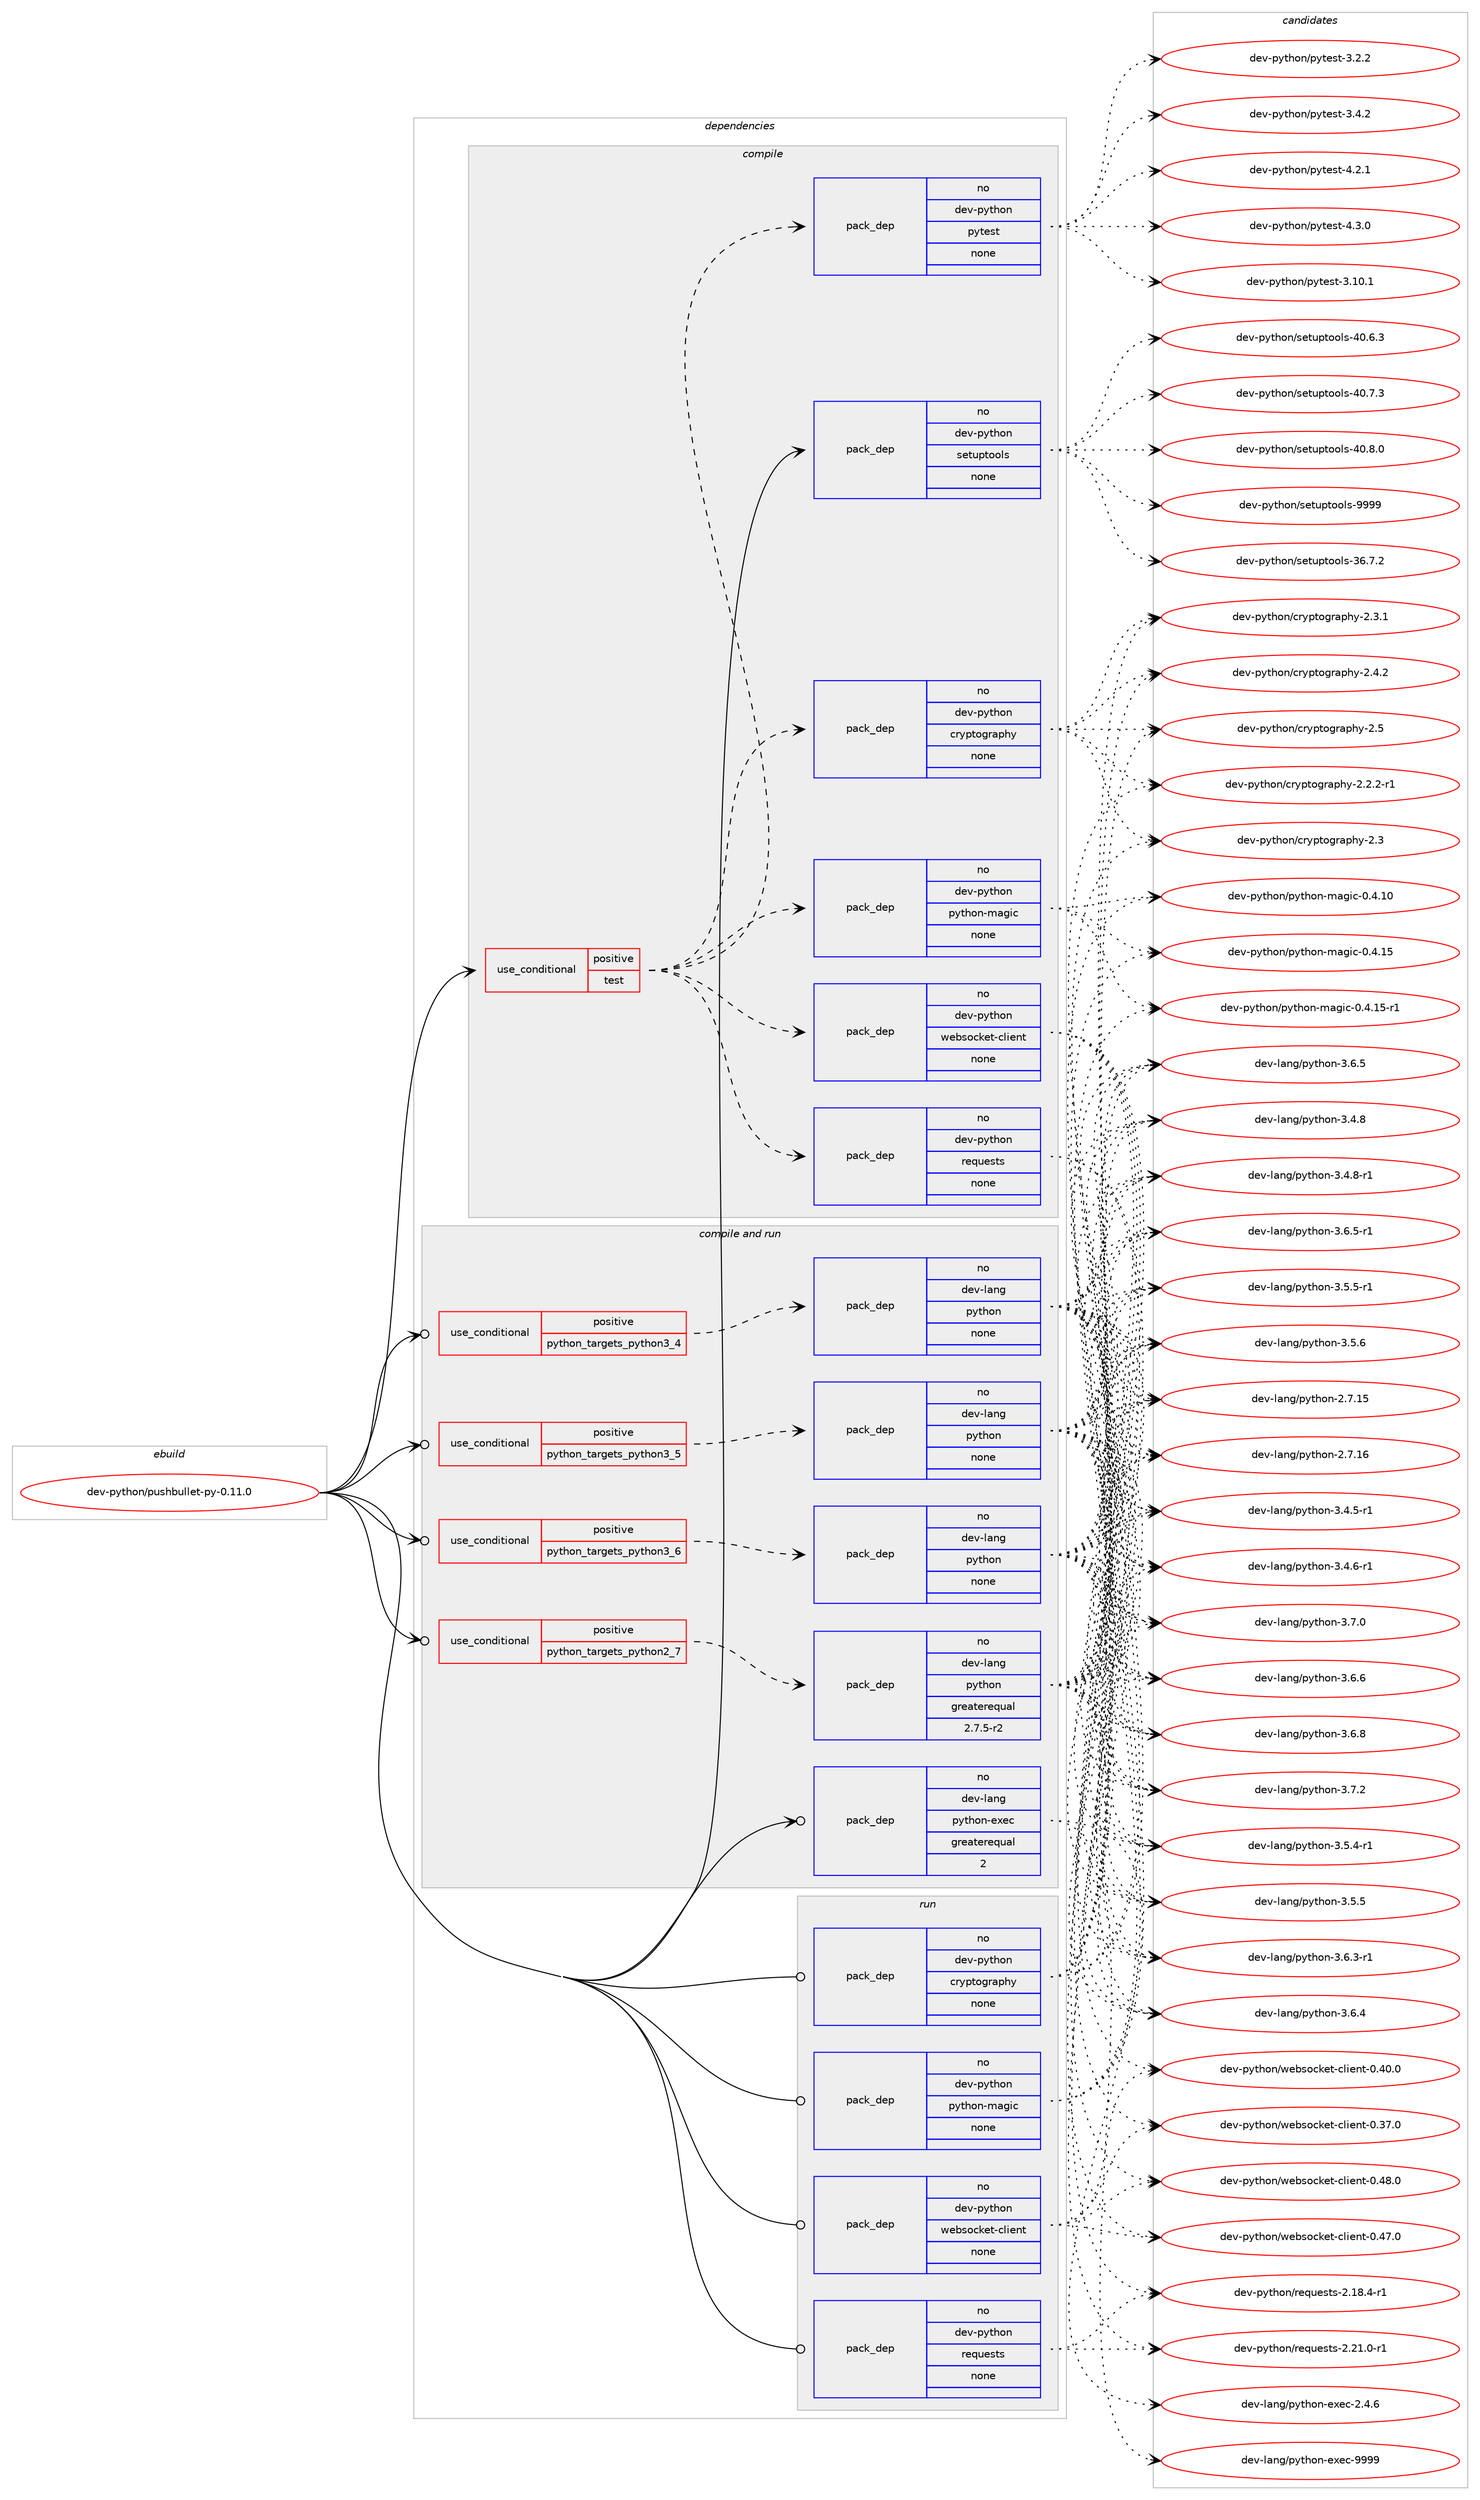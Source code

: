 digraph prolog {

# *************
# Graph options
# *************

newrank=true;
concentrate=true;
compound=true;
graph [rankdir=LR,fontname=Helvetica,fontsize=10,ranksep=1.5];#, ranksep=2.5, nodesep=0.2];
edge  [arrowhead=vee];
node  [fontname=Helvetica,fontsize=10];

# **********
# The ebuild
# **********

subgraph cluster_leftcol {
color=gray;
rank=same;
label=<<i>ebuild</i>>;
id [label="dev-python/pushbullet-py-0.11.0", color=red, width=4, href="../dev-python/pushbullet-py-0.11.0.svg"];
}

# ****************
# The dependencies
# ****************

subgraph cluster_midcol {
color=gray;
label=<<i>dependencies</i>>;
subgraph cluster_compile {
fillcolor="#eeeeee";
style=filled;
label=<<i>compile</i>>;
subgraph cond380024 {
dependency1427111 [label=<<TABLE BORDER="0" CELLBORDER="1" CELLSPACING="0" CELLPADDING="4"><TR><TD ROWSPAN="3" CELLPADDING="10">use_conditional</TD></TR><TR><TD>positive</TD></TR><TR><TD>test</TD></TR></TABLE>>, shape=none, color=red];
subgraph pack1023773 {
dependency1427112 [label=<<TABLE BORDER="0" CELLBORDER="1" CELLSPACING="0" CELLPADDING="4" WIDTH="220"><TR><TD ROWSPAN="6" CELLPADDING="30">pack_dep</TD></TR><TR><TD WIDTH="110">no</TD></TR><TR><TD>dev-python</TD></TR><TR><TD>cryptography</TD></TR><TR><TD>none</TD></TR><TR><TD></TD></TR></TABLE>>, shape=none, color=blue];
}
dependency1427111:e -> dependency1427112:w [weight=20,style="dashed",arrowhead="vee"];
subgraph pack1023774 {
dependency1427113 [label=<<TABLE BORDER="0" CELLBORDER="1" CELLSPACING="0" CELLPADDING="4" WIDTH="220"><TR><TD ROWSPAN="6" CELLPADDING="30">pack_dep</TD></TR><TR><TD WIDTH="110">no</TD></TR><TR><TD>dev-python</TD></TR><TR><TD>python-magic</TD></TR><TR><TD>none</TD></TR><TR><TD></TD></TR></TABLE>>, shape=none, color=blue];
}
dependency1427111:e -> dependency1427113:w [weight=20,style="dashed",arrowhead="vee"];
subgraph pack1023775 {
dependency1427114 [label=<<TABLE BORDER="0" CELLBORDER="1" CELLSPACING="0" CELLPADDING="4" WIDTH="220"><TR><TD ROWSPAN="6" CELLPADDING="30">pack_dep</TD></TR><TR><TD WIDTH="110">no</TD></TR><TR><TD>dev-python</TD></TR><TR><TD>requests</TD></TR><TR><TD>none</TD></TR><TR><TD></TD></TR></TABLE>>, shape=none, color=blue];
}
dependency1427111:e -> dependency1427114:w [weight=20,style="dashed",arrowhead="vee"];
subgraph pack1023776 {
dependency1427115 [label=<<TABLE BORDER="0" CELLBORDER="1" CELLSPACING="0" CELLPADDING="4" WIDTH="220"><TR><TD ROWSPAN="6" CELLPADDING="30">pack_dep</TD></TR><TR><TD WIDTH="110">no</TD></TR><TR><TD>dev-python</TD></TR><TR><TD>websocket-client</TD></TR><TR><TD>none</TD></TR><TR><TD></TD></TR></TABLE>>, shape=none, color=blue];
}
dependency1427111:e -> dependency1427115:w [weight=20,style="dashed",arrowhead="vee"];
subgraph pack1023777 {
dependency1427116 [label=<<TABLE BORDER="0" CELLBORDER="1" CELLSPACING="0" CELLPADDING="4" WIDTH="220"><TR><TD ROWSPAN="6" CELLPADDING="30">pack_dep</TD></TR><TR><TD WIDTH="110">no</TD></TR><TR><TD>dev-python</TD></TR><TR><TD>pytest</TD></TR><TR><TD>none</TD></TR><TR><TD></TD></TR></TABLE>>, shape=none, color=blue];
}
dependency1427111:e -> dependency1427116:w [weight=20,style="dashed",arrowhead="vee"];
}
id:e -> dependency1427111:w [weight=20,style="solid",arrowhead="vee"];
subgraph pack1023778 {
dependency1427117 [label=<<TABLE BORDER="0" CELLBORDER="1" CELLSPACING="0" CELLPADDING="4" WIDTH="220"><TR><TD ROWSPAN="6" CELLPADDING="30">pack_dep</TD></TR><TR><TD WIDTH="110">no</TD></TR><TR><TD>dev-python</TD></TR><TR><TD>setuptools</TD></TR><TR><TD>none</TD></TR><TR><TD></TD></TR></TABLE>>, shape=none, color=blue];
}
id:e -> dependency1427117:w [weight=20,style="solid",arrowhead="vee"];
}
subgraph cluster_compileandrun {
fillcolor="#eeeeee";
style=filled;
label=<<i>compile and run</i>>;
subgraph cond380025 {
dependency1427118 [label=<<TABLE BORDER="0" CELLBORDER="1" CELLSPACING="0" CELLPADDING="4"><TR><TD ROWSPAN="3" CELLPADDING="10">use_conditional</TD></TR><TR><TD>positive</TD></TR><TR><TD>python_targets_python2_7</TD></TR></TABLE>>, shape=none, color=red];
subgraph pack1023779 {
dependency1427119 [label=<<TABLE BORDER="0" CELLBORDER="1" CELLSPACING="0" CELLPADDING="4" WIDTH="220"><TR><TD ROWSPAN="6" CELLPADDING="30">pack_dep</TD></TR><TR><TD WIDTH="110">no</TD></TR><TR><TD>dev-lang</TD></TR><TR><TD>python</TD></TR><TR><TD>greaterequal</TD></TR><TR><TD>2.7.5-r2</TD></TR></TABLE>>, shape=none, color=blue];
}
dependency1427118:e -> dependency1427119:w [weight=20,style="dashed",arrowhead="vee"];
}
id:e -> dependency1427118:w [weight=20,style="solid",arrowhead="odotvee"];
subgraph cond380026 {
dependency1427120 [label=<<TABLE BORDER="0" CELLBORDER="1" CELLSPACING="0" CELLPADDING="4"><TR><TD ROWSPAN="3" CELLPADDING="10">use_conditional</TD></TR><TR><TD>positive</TD></TR><TR><TD>python_targets_python3_4</TD></TR></TABLE>>, shape=none, color=red];
subgraph pack1023780 {
dependency1427121 [label=<<TABLE BORDER="0" CELLBORDER="1" CELLSPACING="0" CELLPADDING="4" WIDTH="220"><TR><TD ROWSPAN="6" CELLPADDING="30">pack_dep</TD></TR><TR><TD WIDTH="110">no</TD></TR><TR><TD>dev-lang</TD></TR><TR><TD>python</TD></TR><TR><TD>none</TD></TR><TR><TD></TD></TR></TABLE>>, shape=none, color=blue];
}
dependency1427120:e -> dependency1427121:w [weight=20,style="dashed",arrowhead="vee"];
}
id:e -> dependency1427120:w [weight=20,style="solid",arrowhead="odotvee"];
subgraph cond380027 {
dependency1427122 [label=<<TABLE BORDER="0" CELLBORDER="1" CELLSPACING="0" CELLPADDING="4"><TR><TD ROWSPAN="3" CELLPADDING="10">use_conditional</TD></TR><TR><TD>positive</TD></TR><TR><TD>python_targets_python3_5</TD></TR></TABLE>>, shape=none, color=red];
subgraph pack1023781 {
dependency1427123 [label=<<TABLE BORDER="0" CELLBORDER="1" CELLSPACING="0" CELLPADDING="4" WIDTH="220"><TR><TD ROWSPAN="6" CELLPADDING="30">pack_dep</TD></TR><TR><TD WIDTH="110">no</TD></TR><TR><TD>dev-lang</TD></TR><TR><TD>python</TD></TR><TR><TD>none</TD></TR><TR><TD></TD></TR></TABLE>>, shape=none, color=blue];
}
dependency1427122:e -> dependency1427123:w [weight=20,style="dashed",arrowhead="vee"];
}
id:e -> dependency1427122:w [weight=20,style="solid",arrowhead="odotvee"];
subgraph cond380028 {
dependency1427124 [label=<<TABLE BORDER="0" CELLBORDER="1" CELLSPACING="0" CELLPADDING="4"><TR><TD ROWSPAN="3" CELLPADDING="10">use_conditional</TD></TR><TR><TD>positive</TD></TR><TR><TD>python_targets_python3_6</TD></TR></TABLE>>, shape=none, color=red];
subgraph pack1023782 {
dependency1427125 [label=<<TABLE BORDER="0" CELLBORDER="1" CELLSPACING="0" CELLPADDING="4" WIDTH="220"><TR><TD ROWSPAN="6" CELLPADDING="30">pack_dep</TD></TR><TR><TD WIDTH="110">no</TD></TR><TR><TD>dev-lang</TD></TR><TR><TD>python</TD></TR><TR><TD>none</TD></TR><TR><TD></TD></TR></TABLE>>, shape=none, color=blue];
}
dependency1427124:e -> dependency1427125:w [weight=20,style="dashed",arrowhead="vee"];
}
id:e -> dependency1427124:w [weight=20,style="solid",arrowhead="odotvee"];
subgraph pack1023783 {
dependency1427126 [label=<<TABLE BORDER="0" CELLBORDER="1" CELLSPACING="0" CELLPADDING="4" WIDTH="220"><TR><TD ROWSPAN="6" CELLPADDING="30">pack_dep</TD></TR><TR><TD WIDTH="110">no</TD></TR><TR><TD>dev-lang</TD></TR><TR><TD>python-exec</TD></TR><TR><TD>greaterequal</TD></TR><TR><TD>2</TD></TR></TABLE>>, shape=none, color=blue];
}
id:e -> dependency1427126:w [weight=20,style="solid",arrowhead="odotvee"];
}
subgraph cluster_run {
fillcolor="#eeeeee";
style=filled;
label=<<i>run</i>>;
subgraph pack1023784 {
dependency1427127 [label=<<TABLE BORDER="0" CELLBORDER="1" CELLSPACING="0" CELLPADDING="4" WIDTH="220"><TR><TD ROWSPAN="6" CELLPADDING="30">pack_dep</TD></TR><TR><TD WIDTH="110">no</TD></TR><TR><TD>dev-python</TD></TR><TR><TD>cryptography</TD></TR><TR><TD>none</TD></TR><TR><TD></TD></TR></TABLE>>, shape=none, color=blue];
}
id:e -> dependency1427127:w [weight=20,style="solid",arrowhead="odot"];
subgraph pack1023785 {
dependency1427128 [label=<<TABLE BORDER="0" CELLBORDER="1" CELLSPACING="0" CELLPADDING="4" WIDTH="220"><TR><TD ROWSPAN="6" CELLPADDING="30">pack_dep</TD></TR><TR><TD WIDTH="110">no</TD></TR><TR><TD>dev-python</TD></TR><TR><TD>python-magic</TD></TR><TR><TD>none</TD></TR><TR><TD></TD></TR></TABLE>>, shape=none, color=blue];
}
id:e -> dependency1427128:w [weight=20,style="solid",arrowhead="odot"];
subgraph pack1023786 {
dependency1427129 [label=<<TABLE BORDER="0" CELLBORDER="1" CELLSPACING="0" CELLPADDING="4" WIDTH="220"><TR><TD ROWSPAN="6" CELLPADDING="30">pack_dep</TD></TR><TR><TD WIDTH="110">no</TD></TR><TR><TD>dev-python</TD></TR><TR><TD>requests</TD></TR><TR><TD>none</TD></TR><TR><TD></TD></TR></TABLE>>, shape=none, color=blue];
}
id:e -> dependency1427129:w [weight=20,style="solid",arrowhead="odot"];
subgraph pack1023787 {
dependency1427130 [label=<<TABLE BORDER="0" CELLBORDER="1" CELLSPACING="0" CELLPADDING="4" WIDTH="220"><TR><TD ROWSPAN="6" CELLPADDING="30">pack_dep</TD></TR><TR><TD WIDTH="110">no</TD></TR><TR><TD>dev-python</TD></TR><TR><TD>websocket-client</TD></TR><TR><TD>none</TD></TR><TR><TD></TD></TR></TABLE>>, shape=none, color=blue];
}
id:e -> dependency1427130:w [weight=20,style="solid",arrowhead="odot"];
}
}

# **************
# The candidates
# **************

subgraph cluster_choices {
rank=same;
color=gray;
label=<<i>candidates</i>>;

subgraph choice1023773 {
color=black;
nodesep=1;
choice100101118451121211161041111104799114121112116111103114971121041214550465046504511449 [label="dev-python/cryptography-2.2.2-r1", color=red, width=4,href="../dev-python/cryptography-2.2.2-r1.svg"];
choice1001011184511212111610411111047991141211121161111031149711210412145504651 [label="dev-python/cryptography-2.3", color=red, width=4,href="../dev-python/cryptography-2.3.svg"];
choice10010111845112121116104111110479911412111211611110311497112104121455046514649 [label="dev-python/cryptography-2.3.1", color=red, width=4,href="../dev-python/cryptography-2.3.1.svg"];
choice10010111845112121116104111110479911412111211611110311497112104121455046524650 [label="dev-python/cryptography-2.4.2", color=red, width=4,href="../dev-python/cryptography-2.4.2.svg"];
choice1001011184511212111610411111047991141211121161111031149711210412145504653 [label="dev-python/cryptography-2.5", color=red, width=4,href="../dev-python/cryptography-2.5.svg"];
dependency1427112:e -> choice100101118451121211161041111104799114121112116111103114971121041214550465046504511449:w [style=dotted,weight="100"];
dependency1427112:e -> choice1001011184511212111610411111047991141211121161111031149711210412145504651:w [style=dotted,weight="100"];
dependency1427112:e -> choice10010111845112121116104111110479911412111211611110311497112104121455046514649:w [style=dotted,weight="100"];
dependency1427112:e -> choice10010111845112121116104111110479911412111211611110311497112104121455046524650:w [style=dotted,weight="100"];
dependency1427112:e -> choice1001011184511212111610411111047991141211121161111031149711210412145504653:w [style=dotted,weight="100"];
}
subgraph choice1023774 {
color=black;
nodesep=1;
choice100101118451121211161041111104711212111610411111045109971031059945484652464948 [label="dev-python/python-magic-0.4.10", color=red, width=4,href="../dev-python/python-magic-0.4.10.svg"];
choice100101118451121211161041111104711212111610411111045109971031059945484652464953 [label="dev-python/python-magic-0.4.15", color=red, width=4,href="../dev-python/python-magic-0.4.15.svg"];
choice1001011184511212111610411111047112121116104111110451099710310599454846524649534511449 [label="dev-python/python-magic-0.4.15-r1", color=red, width=4,href="../dev-python/python-magic-0.4.15-r1.svg"];
dependency1427113:e -> choice100101118451121211161041111104711212111610411111045109971031059945484652464948:w [style=dotted,weight="100"];
dependency1427113:e -> choice100101118451121211161041111104711212111610411111045109971031059945484652464953:w [style=dotted,weight="100"];
dependency1427113:e -> choice1001011184511212111610411111047112121116104111110451099710310599454846524649534511449:w [style=dotted,weight="100"];
}
subgraph choice1023775 {
color=black;
nodesep=1;
choice1001011184511212111610411111047114101113117101115116115455046495646524511449 [label="dev-python/requests-2.18.4-r1", color=red, width=4,href="../dev-python/requests-2.18.4-r1.svg"];
choice1001011184511212111610411111047114101113117101115116115455046504946484511449 [label="dev-python/requests-2.21.0-r1", color=red, width=4,href="../dev-python/requests-2.21.0-r1.svg"];
dependency1427114:e -> choice1001011184511212111610411111047114101113117101115116115455046495646524511449:w [style=dotted,weight="100"];
dependency1427114:e -> choice1001011184511212111610411111047114101113117101115116115455046504946484511449:w [style=dotted,weight="100"];
}
subgraph choice1023776 {
color=black;
nodesep=1;
choice10010111845112121116104111110471191019811511199107101116459910810510111011645484651554648 [label="dev-python/websocket-client-0.37.0", color=red, width=4,href="../dev-python/websocket-client-0.37.0.svg"];
choice10010111845112121116104111110471191019811511199107101116459910810510111011645484652484648 [label="dev-python/websocket-client-0.40.0", color=red, width=4,href="../dev-python/websocket-client-0.40.0.svg"];
choice10010111845112121116104111110471191019811511199107101116459910810510111011645484652554648 [label="dev-python/websocket-client-0.47.0", color=red, width=4,href="../dev-python/websocket-client-0.47.0.svg"];
choice10010111845112121116104111110471191019811511199107101116459910810510111011645484652564648 [label="dev-python/websocket-client-0.48.0", color=red, width=4,href="../dev-python/websocket-client-0.48.0.svg"];
dependency1427115:e -> choice10010111845112121116104111110471191019811511199107101116459910810510111011645484651554648:w [style=dotted,weight="100"];
dependency1427115:e -> choice10010111845112121116104111110471191019811511199107101116459910810510111011645484652484648:w [style=dotted,weight="100"];
dependency1427115:e -> choice10010111845112121116104111110471191019811511199107101116459910810510111011645484652554648:w [style=dotted,weight="100"];
dependency1427115:e -> choice10010111845112121116104111110471191019811511199107101116459910810510111011645484652564648:w [style=dotted,weight="100"];
}
subgraph choice1023777 {
color=black;
nodesep=1;
choice100101118451121211161041111104711212111610111511645514649484649 [label="dev-python/pytest-3.10.1", color=red, width=4,href="../dev-python/pytest-3.10.1.svg"];
choice1001011184511212111610411111047112121116101115116455146504650 [label="dev-python/pytest-3.2.2", color=red, width=4,href="../dev-python/pytest-3.2.2.svg"];
choice1001011184511212111610411111047112121116101115116455146524650 [label="dev-python/pytest-3.4.2", color=red, width=4,href="../dev-python/pytest-3.4.2.svg"];
choice1001011184511212111610411111047112121116101115116455246504649 [label="dev-python/pytest-4.2.1", color=red, width=4,href="../dev-python/pytest-4.2.1.svg"];
choice1001011184511212111610411111047112121116101115116455246514648 [label="dev-python/pytest-4.3.0", color=red, width=4,href="../dev-python/pytest-4.3.0.svg"];
dependency1427116:e -> choice100101118451121211161041111104711212111610111511645514649484649:w [style=dotted,weight="100"];
dependency1427116:e -> choice1001011184511212111610411111047112121116101115116455146504650:w [style=dotted,weight="100"];
dependency1427116:e -> choice1001011184511212111610411111047112121116101115116455146524650:w [style=dotted,weight="100"];
dependency1427116:e -> choice1001011184511212111610411111047112121116101115116455246504649:w [style=dotted,weight="100"];
dependency1427116:e -> choice1001011184511212111610411111047112121116101115116455246514648:w [style=dotted,weight="100"];
}
subgraph choice1023778 {
color=black;
nodesep=1;
choice100101118451121211161041111104711510111611711211611111110811545515446554650 [label="dev-python/setuptools-36.7.2", color=red, width=4,href="../dev-python/setuptools-36.7.2.svg"];
choice100101118451121211161041111104711510111611711211611111110811545524846544651 [label="dev-python/setuptools-40.6.3", color=red, width=4,href="../dev-python/setuptools-40.6.3.svg"];
choice100101118451121211161041111104711510111611711211611111110811545524846554651 [label="dev-python/setuptools-40.7.3", color=red, width=4,href="../dev-python/setuptools-40.7.3.svg"];
choice100101118451121211161041111104711510111611711211611111110811545524846564648 [label="dev-python/setuptools-40.8.0", color=red, width=4,href="../dev-python/setuptools-40.8.0.svg"];
choice10010111845112121116104111110471151011161171121161111111081154557575757 [label="dev-python/setuptools-9999", color=red, width=4,href="../dev-python/setuptools-9999.svg"];
dependency1427117:e -> choice100101118451121211161041111104711510111611711211611111110811545515446554650:w [style=dotted,weight="100"];
dependency1427117:e -> choice100101118451121211161041111104711510111611711211611111110811545524846544651:w [style=dotted,weight="100"];
dependency1427117:e -> choice100101118451121211161041111104711510111611711211611111110811545524846554651:w [style=dotted,weight="100"];
dependency1427117:e -> choice100101118451121211161041111104711510111611711211611111110811545524846564648:w [style=dotted,weight="100"];
dependency1427117:e -> choice10010111845112121116104111110471151011161171121161111111081154557575757:w [style=dotted,weight="100"];
}
subgraph choice1023779 {
color=black;
nodesep=1;
choice10010111845108971101034711212111610411111045504655464953 [label="dev-lang/python-2.7.15", color=red, width=4,href="../dev-lang/python-2.7.15.svg"];
choice10010111845108971101034711212111610411111045504655464954 [label="dev-lang/python-2.7.16", color=red, width=4,href="../dev-lang/python-2.7.16.svg"];
choice1001011184510897110103471121211161041111104551465246534511449 [label="dev-lang/python-3.4.5-r1", color=red, width=4,href="../dev-lang/python-3.4.5-r1.svg"];
choice1001011184510897110103471121211161041111104551465246544511449 [label="dev-lang/python-3.4.6-r1", color=red, width=4,href="../dev-lang/python-3.4.6-r1.svg"];
choice100101118451089711010347112121116104111110455146524656 [label="dev-lang/python-3.4.8", color=red, width=4,href="../dev-lang/python-3.4.8.svg"];
choice1001011184510897110103471121211161041111104551465246564511449 [label="dev-lang/python-3.4.8-r1", color=red, width=4,href="../dev-lang/python-3.4.8-r1.svg"];
choice1001011184510897110103471121211161041111104551465346524511449 [label="dev-lang/python-3.5.4-r1", color=red, width=4,href="../dev-lang/python-3.5.4-r1.svg"];
choice100101118451089711010347112121116104111110455146534653 [label="dev-lang/python-3.5.5", color=red, width=4,href="../dev-lang/python-3.5.5.svg"];
choice1001011184510897110103471121211161041111104551465346534511449 [label="dev-lang/python-3.5.5-r1", color=red, width=4,href="../dev-lang/python-3.5.5-r1.svg"];
choice100101118451089711010347112121116104111110455146534654 [label="dev-lang/python-3.5.6", color=red, width=4,href="../dev-lang/python-3.5.6.svg"];
choice1001011184510897110103471121211161041111104551465446514511449 [label="dev-lang/python-3.6.3-r1", color=red, width=4,href="../dev-lang/python-3.6.3-r1.svg"];
choice100101118451089711010347112121116104111110455146544652 [label="dev-lang/python-3.6.4", color=red, width=4,href="../dev-lang/python-3.6.4.svg"];
choice100101118451089711010347112121116104111110455146544653 [label="dev-lang/python-3.6.5", color=red, width=4,href="../dev-lang/python-3.6.5.svg"];
choice1001011184510897110103471121211161041111104551465446534511449 [label="dev-lang/python-3.6.5-r1", color=red, width=4,href="../dev-lang/python-3.6.5-r1.svg"];
choice100101118451089711010347112121116104111110455146544654 [label="dev-lang/python-3.6.6", color=red, width=4,href="../dev-lang/python-3.6.6.svg"];
choice100101118451089711010347112121116104111110455146544656 [label="dev-lang/python-3.6.8", color=red, width=4,href="../dev-lang/python-3.6.8.svg"];
choice100101118451089711010347112121116104111110455146554648 [label="dev-lang/python-3.7.0", color=red, width=4,href="../dev-lang/python-3.7.0.svg"];
choice100101118451089711010347112121116104111110455146554650 [label="dev-lang/python-3.7.2", color=red, width=4,href="../dev-lang/python-3.7.2.svg"];
dependency1427119:e -> choice10010111845108971101034711212111610411111045504655464953:w [style=dotted,weight="100"];
dependency1427119:e -> choice10010111845108971101034711212111610411111045504655464954:w [style=dotted,weight="100"];
dependency1427119:e -> choice1001011184510897110103471121211161041111104551465246534511449:w [style=dotted,weight="100"];
dependency1427119:e -> choice1001011184510897110103471121211161041111104551465246544511449:w [style=dotted,weight="100"];
dependency1427119:e -> choice100101118451089711010347112121116104111110455146524656:w [style=dotted,weight="100"];
dependency1427119:e -> choice1001011184510897110103471121211161041111104551465246564511449:w [style=dotted,weight="100"];
dependency1427119:e -> choice1001011184510897110103471121211161041111104551465346524511449:w [style=dotted,weight="100"];
dependency1427119:e -> choice100101118451089711010347112121116104111110455146534653:w [style=dotted,weight="100"];
dependency1427119:e -> choice1001011184510897110103471121211161041111104551465346534511449:w [style=dotted,weight="100"];
dependency1427119:e -> choice100101118451089711010347112121116104111110455146534654:w [style=dotted,weight="100"];
dependency1427119:e -> choice1001011184510897110103471121211161041111104551465446514511449:w [style=dotted,weight="100"];
dependency1427119:e -> choice100101118451089711010347112121116104111110455146544652:w [style=dotted,weight="100"];
dependency1427119:e -> choice100101118451089711010347112121116104111110455146544653:w [style=dotted,weight="100"];
dependency1427119:e -> choice1001011184510897110103471121211161041111104551465446534511449:w [style=dotted,weight="100"];
dependency1427119:e -> choice100101118451089711010347112121116104111110455146544654:w [style=dotted,weight="100"];
dependency1427119:e -> choice100101118451089711010347112121116104111110455146544656:w [style=dotted,weight="100"];
dependency1427119:e -> choice100101118451089711010347112121116104111110455146554648:w [style=dotted,weight="100"];
dependency1427119:e -> choice100101118451089711010347112121116104111110455146554650:w [style=dotted,weight="100"];
}
subgraph choice1023780 {
color=black;
nodesep=1;
choice10010111845108971101034711212111610411111045504655464953 [label="dev-lang/python-2.7.15", color=red, width=4,href="../dev-lang/python-2.7.15.svg"];
choice10010111845108971101034711212111610411111045504655464954 [label="dev-lang/python-2.7.16", color=red, width=4,href="../dev-lang/python-2.7.16.svg"];
choice1001011184510897110103471121211161041111104551465246534511449 [label="dev-lang/python-3.4.5-r1", color=red, width=4,href="../dev-lang/python-3.4.5-r1.svg"];
choice1001011184510897110103471121211161041111104551465246544511449 [label="dev-lang/python-3.4.6-r1", color=red, width=4,href="../dev-lang/python-3.4.6-r1.svg"];
choice100101118451089711010347112121116104111110455146524656 [label="dev-lang/python-3.4.8", color=red, width=4,href="../dev-lang/python-3.4.8.svg"];
choice1001011184510897110103471121211161041111104551465246564511449 [label="dev-lang/python-3.4.8-r1", color=red, width=4,href="../dev-lang/python-3.4.8-r1.svg"];
choice1001011184510897110103471121211161041111104551465346524511449 [label="dev-lang/python-3.5.4-r1", color=red, width=4,href="../dev-lang/python-3.5.4-r1.svg"];
choice100101118451089711010347112121116104111110455146534653 [label="dev-lang/python-3.5.5", color=red, width=4,href="../dev-lang/python-3.5.5.svg"];
choice1001011184510897110103471121211161041111104551465346534511449 [label="dev-lang/python-3.5.5-r1", color=red, width=4,href="../dev-lang/python-3.5.5-r1.svg"];
choice100101118451089711010347112121116104111110455146534654 [label="dev-lang/python-3.5.6", color=red, width=4,href="../dev-lang/python-3.5.6.svg"];
choice1001011184510897110103471121211161041111104551465446514511449 [label="dev-lang/python-3.6.3-r1", color=red, width=4,href="../dev-lang/python-3.6.3-r1.svg"];
choice100101118451089711010347112121116104111110455146544652 [label="dev-lang/python-3.6.4", color=red, width=4,href="../dev-lang/python-3.6.4.svg"];
choice100101118451089711010347112121116104111110455146544653 [label="dev-lang/python-3.6.5", color=red, width=4,href="../dev-lang/python-3.6.5.svg"];
choice1001011184510897110103471121211161041111104551465446534511449 [label="dev-lang/python-3.6.5-r1", color=red, width=4,href="../dev-lang/python-3.6.5-r1.svg"];
choice100101118451089711010347112121116104111110455146544654 [label="dev-lang/python-3.6.6", color=red, width=4,href="../dev-lang/python-3.6.6.svg"];
choice100101118451089711010347112121116104111110455146544656 [label="dev-lang/python-3.6.8", color=red, width=4,href="../dev-lang/python-3.6.8.svg"];
choice100101118451089711010347112121116104111110455146554648 [label="dev-lang/python-3.7.0", color=red, width=4,href="../dev-lang/python-3.7.0.svg"];
choice100101118451089711010347112121116104111110455146554650 [label="dev-lang/python-3.7.2", color=red, width=4,href="../dev-lang/python-3.7.2.svg"];
dependency1427121:e -> choice10010111845108971101034711212111610411111045504655464953:w [style=dotted,weight="100"];
dependency1427121:e -> choice10010111845108971101034711212111610411111045504655464954:w [style=dotted,weight="100"];
dependency1427121:e -> choice1001011184510897110103471121211161041111104551465246534511449:w [style=dotted,weight="100"];
dependency1427121:e -> choice1001011184510897110103471121211161041111104551465246544511449:w [style=dotted,weight="100"];
dependency1427121:e -> choice100101118451089711010347112121116104111110455146524656:w [style=dotted,weight="100"];
dependency1427121:e -> choice1001011184510897110103471121211161041111104551465246564511449:w [style=dotted,weight="100"];
dependency1427121:e -> choice1001011184510897110103471121211161041111104551465346524511449:w [style=dotted,weight="100"];
dependency1427121:e -> choice100101118451089711010347112121116104111110455146534653:w [style=dotted,weight="100"];
dependency1427121:e -> choice1001011184510897110103471121211161041111104551465346534511449:w [style=dotted,weight="100"];
dependency1427121:e -> choice100101118451089711010347112121116104111110455146534654:w [style=dotted,weight="100"];
dependency1427121:e -> choice1001011184510897110103471121211161041111104551465446514511449:w [style=dotted,weight="100"];
dependency1427121:e -> choice100101118451089711010347112121116104111110455146544652:w [style=dotted,weight="100"];
dependency1427121:e -> choice100101118451089711010347112121116104111110455146544653:w [style=dotted,weight="100"];
dependency1427121:e -> choice1001011184510897110103471121211161041111104551465446534511449:w [style=dotted,weight="100"];
dependency1427121:e -> choice100101118451089711010347112121116104111110455146544654:w [style=dotted,weight="100"];
dependency1427121:e -> choice100101118451089711010347112121116104111110455146544656:w [style=dotted,weight="100"];
dependency1427121:e -> choice100101118451089711010347112121116104111110455146554648:w [style=dotted,weight="100"];
dependency1427121:e -> choice100101118451089711010347112121116104111110455146554650:w [style=dotted,weight="100"];
}
subgraph choice1023781 {
color=black;
nodesep=1;
choice10010111845108971101034711212111610411111045504655464953 [label="dev-lang/python-2.7.15", color=red, width=4,href="../dev-lang/python-2.7.15.svg"];
choice10010111845108971101034711212111610411111045504655464954 [label="dev-lang/python-2.7.16", color=red, width=4,href="../dev-lang/python-2.7.16.svg"];
choice1001011184510897110103471121211161041111104551465246534511449 [label="dev-lang/python-3.4.5-r1", color=red, width=4,href="../dev-lang/python-3.4.5-r1.svg"];
choice1001011184510897110103471121211161041111104551465246544511449 [label="dev-lang/python-3.4.6-r1", color=red, width=4,href="../dev-lang/python-3.4.6-r1.svg"];
choice100101118451089711010347112121116104111110455146524656 [label="dev-lang/python-3.4.8", color=red, width=4,href="../dev-lang/python-3.4.8.svg"];
choice1001011184510897110103471121211161041111104551465246564511449 [label="dev-lang/python-3.4.8-r1", color=red, width=4,href="../dev-lang/python-3.4.8-r1.svg"];
choice1001011184510897110103471121211161041111104551465346524511449 [label="dev-lang/python-3.5.4-r1", color=red, width=4,href="../dev-lang/python-3.5.4-r1.svg"];
choice100101118451089711010347112121116104111110455146534653 [label="dev-lang/python-3.5.5", color=red, width=4,href="../dev-lang/python-3.5.5.svg"];
choice1001011184510897110103471121211161041111104551465346534511449 [label="dev-lang/python-3.5.5-r1", color=red, width=4,href="../dev-lang/python-3.5.5-r1.svg"];
choice100101118451089711010347112121116104111110455146534654 [label="dev-lang/python-3.5.6", color=red, width=4,href="../dev-lang/python-3.5.6.svg"];
choice1001011184510897110103471121211161041111104551465446514511449 [label="dev-lang/python-3.6.3-r1", color=red, width=4,href="../dev-lang/python-3.6.3-r1.svg"];
choice100101118451089711010347112121116104111110455146544652 [label="dev-lang/python-3.6.4", color=red, width=4,href="../dev-lang/python-3.6.4.svg"];
choice100101118451089711010347112121116104111110455146544653 [label="dev-lang/python-3.6.5", color=red, width=4,href="../dev-lang/python-3.6.5.svg"];
choice1001011184510897110103471121211161041111104551465446534511449 [label="dev-lang/python-3.6.5-r1", color=red, width=4,href="../dev-lang/python-3.6.5-r1.svg"];
choice100101118451089711010347112121116104111110455146544654 [label="dev-lang/python-3.6.6", color=red, width=4,href="../dev-lang/python-3.6.6.svg"];
choice100101118451089711010347112121116104111110455146544656 [label="dev-lang/python-3.6.8", color=red, width=4,href="../dev-lang/python-3.6.8.svg"];
choice100101118451089711010347112121116104111110455146554648 [label="dev-lang/python-3.7.0", color=red, width=4,href="../dev-lang/python-3.7.0.svg"];
choice100101118451089711010347112121116104111110455146554650 [label="dev-lang/python-3.7.2", color=red, width=4,href="../dev-lang/python-3.7.2.svg"];
dependency1427123:e -> choice10010111845108971101034711212111610411111045504655464953:w [style=dotted,weight="100"];
dependency1427123:e -> choice10010111845108971101034711212111610411111045504655464954:w [style=dotted,weight="100"];
dependency1427123:e -> choice1001011184510897110103471121211161041111104551465246534511449:w [style=dotted,weight="100"];
dependency1427123:e -> choice1001011184510897110103471121211161041111104551465246544511449:w [style=dotted,weight="100"];
dependency1427123:e -> choice100101118451089711010347112121116104111110455146524656:w [style=dotted,weight="100"];
dependency1427123:e -> choice1001011184510897110103471121211161041111104551465246564511449:w [style=dotted,weight="100"];
dependency1427123:e -> choice1001011184510897110103471121211161041111104551465346524511449:w [style=dotted,weight="100"];
dependency1427123:e -> choice100101118451089711010347112121116104111110455146534653:w [style=dotted,weight="100"];
dependency1427123:e -> choice1001011184510897110103471121211161041111104551465346534511449:w [style=dotted,weight="100"];
dependency1427123:e -> choice100101118451089711010347112121116104111110455146534654:w [style=dotted,weight="100"];
dependency1427123:e -> choice1001011184510897110103471121211161041111104551465446514511449:w [style=dotted,weight="100"];
dependency1427123:e -> choice100101118451089711010347112121116104111110455146544652:w [style=dotted,weight="100"];
dependency1427123:e -> choice100101118451089711010347112121116104111110455146544653:w [style=dotted,weight="100"];
dependency1427123:e -> choice1001011184510897110103471121211161041111104551465446534511449:w [style=dotted,weight="100"];
dependency1427123:e -> choice100101118451089711010347112121116104111110455146544654:w [style=dotted,weight="100"];
dependency1427123:e -> choice100101118451089711010347112121116104111110455146544656:w [style=dotted,weight="100"];
dependency1427123:e -> choice100101118451089711010347112121116104111110455146554648:w [style=dotted,weight="100"];
dependency1427123:e -> choice100101118451089711010347112121116104111110455146554650:w [style=dotted,weight="100"];
}
subgraph choice1023782 {
color=black;
nodesep=1;
choice10010111845108971101034711212111610411111045504655464953 [label="dev-lang/python-2.7.15", color=red, width=4,href="../dev-lang/python-2.7.15.svg"];
choice10010111845108971101034711212111610411111045504655464954 [label="dev-lang/python-2.7.16", color=red, width=4,href="../dev-lang/python-2.7.16.svg"];
choice1001011184510897110103471121211161041111104551465246534511449 [label="dev-lang/python-3.4.5-r1", color=red, width=4,href="../dev-lang/python-3.4.5-r1.svg"];
choice1001011184510897110103471121211161041111104551465246544511449 [label="dev-lang/python-3.4.6-r1", color=red, width=4,href="../dev-lang/python-3.4.6-r1.svg"];
choice100101118451089711010347112121116104111110455146524656 [label="dev-lang/python-3.4.8", color=red, width=4,href="../dev-lang/python-3.4.8.svg"];
choice1001011184510897110103471121211161041111104551465246564511449 [label="dev-lang/python-3.4.8-r1", color=red, width=4,href="../dev-lang/python-3.4.8-r1.svg"];
choice1001011184510897110103471121211161041111104551465346524511449 [label="dev-lang/python-3.5.4-r1", color=red, width=4,href="../dev-lang/python-3.5.4-r1.svg"];
choice100101118451089711010347112121116104111110455146534653 [label="dev-lang/python-3.5.5", color=red, width=4,href="../dev-lang/python-3.5.5.svg"];
choice1001011184510897110103471121211161041111104551465346534511449 [label="dev-lang/python-3.5.5-r1", color=red, width=4,href="../dev-lang/python-3.5.5-r1.svg"];
choice100101118451089711010347112121116104111110455146534654 [label="dev-lang/python-3.5.6", color=red, width=4,href="../dev-lang/python-3.5.6.svg"];
choice1001011184510897110103471121211161041111104551465446514511449 [label="dev-lang/python-3.6.3-r1", color=red, width=4,href="../dev-lang/python-3.6.3-r1.svg"];
choice100101118451089711010347112121116104111110455146544652 [label="dev-lang/python-3.6.4", color=red, width=4,href="../dev-lang/python-3.6.4.svg"];
choice100101118451089711010347112121116104111110455146544653 [label="dev-lang/python-3.6.5", color=red, width=4,href="../dev-lang/python-3.6.5.svg"];
choice1001011184510897110103471121211161041111104551465446534511449 [label="dev-lang/python-3.6.5-r1", color=red, width=4,href="../dev-lang/python-3.6.5-r1.svg"];
choice100101118451089711010347112121116104111110455146544654 [label="dev-lang/python-3.6.6", color=red, width=4,href="../dev-lang/python-3.6.6.svg"];
choice100101118451089711010347112121116104111110455146544656 [label="dev-lang/python-3.6.8", color=red, width=4,href="../dev-lang/python-3.6.8.svg"];
choice100101118451089711010347112121116104111110455146554648 [label="dev-lang/python-3.7.0", color=red, width=4,href="../dev-lang/python-3.7.0.svg"];
choice100101118451089711010347112121116104111110455146554650 [label="dev-lang/python-3.7.2", color=red, width=4,href="../dev-lang/python-3.7.2.svg"];
dependency1427125:e -> choice10010111845108971101034711212111610411111045504655464953:w [style=dotted,weight="100"];
dependency1427125:e -> choice10010111845108971101034711212111610411111045504655464954:w [style=dotted,weight="100"];
dependency1427125:e -> choice1001011184510897110103471121211161041111104551465246534511449:w [style=dotted,weight="100"];
dependency1427125:e -> choice1001011184510897110103471121211161041111104551465246544511449:w [style=dotted,weight="100"];
dependency1427125:e -> choice100101118451089711010347112121116104111110455146524656:w [style=dotted,weight="100"];
dependency1427125:e -> choice1001011184510897110103471121211161041111104551465246564511449:w [style=dotted,weight="100"];
dependency1427125:e -> choice1001011184510897110103471121211161041111104551465346524511449:w [style=dotted,weight="100"];
dependency1427125:e -> choice100101118451089711010347112121116104111110455146534653:w [style=dotted,weight="100"];
dependency1427125:e -> choice1001011184510897110103471121211161041111104551465346534511449:w [style=dotted,weight="100"];
dependency1427125:e -> choice100101118451089711010347112121116104111110455146534654:w [style=dotted,weight="100"];
dependency1427125:e -> choice1001011184510897110103471121211161041111104551465446514511449:w [style=dotted,weight="100"];
dependency1427125:e -> choice100101118451089711010347112121116104111110455146544652:w [style=dotted,weight="100"];
dependency1427125:e -> choice100101118451089711010347112121116104111110455146544653:w [style=dotted,weight="100"];
dependency1427125:e -> choice1001011184510897110103471121211161041111104551465446534511449:w [style=dotted,weight="100"];
dependency1427125:e -> choice100101118451089711010347112121116104111110455146544654:w [style=dotted,weight="100"];
dependency1427125:e -> choice100101118451089711010347112121116104111110455146544656:w [style=dotted,weight="100"];
dependency1427125:e -> choice100101118451089711010347112121116104111110455146554648:w [style=dotted,weight="100"];
dependency1427125:e -> choice100101118451089711010347112121116104111110455146554650:w [style=dotted,weight="100"];
}
subgraph choice1023783 {
color=black;
nodesep=1;
choice1001011184510897110103471121211161041111104510112010199455046524654 [label="dev-lang/python-exec-2.4.6", color=red, width=4,href="../dev-lang/python-exec-2.4.6.svg"];
choice10010111845108971101034711212111610411111045101120101994557575757 [label="dev-lang/python-exec-9999", color=red, width=4,href="../dev-lang/python-exec-9999.svg"];
dependency1427126:e -> choice1001011184510897110103471121211161041111104510112010199455046524654:w [style=dotted,weight="100"];
dependency1427126:e -> choice10010111845108971101034711212111610411111045101120101994557575757:w [style=dotted,weight="100"];
}
subgraph choice1023784 {
color=black;
nodesep=1;
choice100101118451121211161041111104799114121112116111103114971121041214550465046504511449 [label="dev-python/cryptography-2.2.2-r1", color=red, width=4,href="../dev-python/cryptography-2.2.2-r1.svg"];
choice1001011184511212111610411111047991141211121161111031149711210412145504651 [label="dev-python/cryptography-2.3", color=red, width=4,href="../dev-python/cryptography-2.3.svg"];
choice10010111845112121116104111110479911412111211611110311497112104121455046514649 [label="dev-python/cryptography-2.3.1", color=red, width=4,href="../dev-python/cryptography-2.3.1.svg"];
choice10010111845112121116104111110479911412111211611110311497112104121455046524650 [label="dev-python/cryptography-2.4.2", color=red, width=4,href="../dev-python/cryptography-2.4.2.svg"];
choice1001011184511212111610411111047991141211121161111031149711210412145504653 [label="dev-python/cryptography-2.5", color=red, width=4,href="../dev-python/cryptography-2.5.svg"];
dependency1427127:e -> choice100101118451121211161041111104799114121112116111103114971121041214550465046504511449:w [style=dotted,weight="100"];
dependency1427127:e -> choice1001011184511212111610411111047991141211121161111031149711210412145504651:w [style=dotted,weight="100"];
dependency1427127:e -> choice10010111845112121116104111110479911412111211611110311497112104121455046514649:w [style=dotted,weight="100"];
dependency1427127:e -> choice10010111845112121116104111110479911412111211611110311497112104121455046524650:w [style=dotted,weight="100"];
dependency1427127:e -> choice1001011184511212111610411111047991141211121161111031149711210412145504653:w [style=dotted,weight="100"];
}
subgraph choice1023785 {
color=black;
nodesep=1;
choice100101118451121211161041111104711212111610411111045109971031059945484652464948 [label="dev-python/python-magic-0.4.10", color=red, width=4,href="../dev-python/python-magic-0.4.10.svg"];
choice100101118451121211161041111104711212111610411111045109971031059945484652464953 [label="dev-python/python-magic-0.4.15", color=red, width=4,href="../dev-python/python-magic-0.4.15.svg"];
choice1001011184511212111610411111047112121116104111110451099710310599454846524649534511449 [label="dev-python/python-magic-0.4.15-r1", color=red, width=4,href="../dev-python/python-magic-0.4.15-r1.svg"];
dependency1427128:e -> choice100101118451121211161041111104711212111610411111045109971031059945484652464948:w [style=dotted,weight="100"];
dependency1427128:e -> choice100101118451121211161041111104711212111610411111045109971031059945484652464953:w [style=dotted,weight="100"];
dependency1427128:e -> choice1001011184511212111610411111047112121116104111110451099710310599454846524649534511449:w [style=dotted,weight="100"];
}
subgraph choice1023786 {
color=black;
nodesep=1;
choice1001011184511212111610411111047114101113117101115116115455046495646524511449 [label="dev-python/requests-2.18.4-r1", color=red, width=4,href="../dev-python/requests-2.18.4-r1.svg"];
choice1001011184511212111610411111047114101113117101115116115455046504946484511449 [label="dev-python/requests-2.21.0-r1", color=red, width=4,href="../dev-python/requests-2.21.0-r1.svg"];
dependency1427129:e -> choice1001011184511212111610411111047114101113117101115116115455046495646524511449:w [style=dotted,weight="100"];
dependency1427129:e -> choice1001011184511212111610411111047114101113117101115116115455046504946484511449:w [style=dotted,weight="100"];
}
subgraph choice1023787 {
color=black;
nodesep=1;
choice10010111845112121116104111110471191019811511199107101116459910810510111011645484651554648 [label="dev-python/websocket-client-0.37.0", color=red, width=4,href="../dev-python/websocket-client-0.37.0.svg"];
choice10010111845112121116104111110471191019811511199107101116459910810510111011645484652484648 [label="dev-python/websocket-client-0.40.0", color=red, width=4,href="../dev-python/websocket-client-0.40.0.svg"];
choice10010111845112121116104111110471191019811511199107101116459910810510111011645484652554648 [label="dev-python/websocket-client-0.47.0", color=red, width=4,href="../dev-python/websocket-client-0.47.0.svg"];
choice10010111845112121116104111110471191019811511199107101116459910810510111011645484652564648 [label="dev-python/websocket-client-0.48.0", color=red, width=4,href="../dev-python/websocket-client-0.48.0.svg"];
dependency1427130:e -> choice10010111845112121116104111110471191019811511199107101116459910810510111011645484651554648:w [style=dotted,weight="100"];
dependency1427130:e -> choice10010111845112121116104111110471191019811511199107101116459910810510111011645484652484648:w [style=dotted,weight="100"];
dependency1427130:e -> choice10010111845112121116104111110471191019811511199107101116459910810510111011645484652554648:w [style=dotted,weight="100"];
dependency1427130:e -> choice10010111845112121116104111110471191019811511199107101116459910810510111011645484652564648:w [style=dotted,weight="100"];
}
}

}
